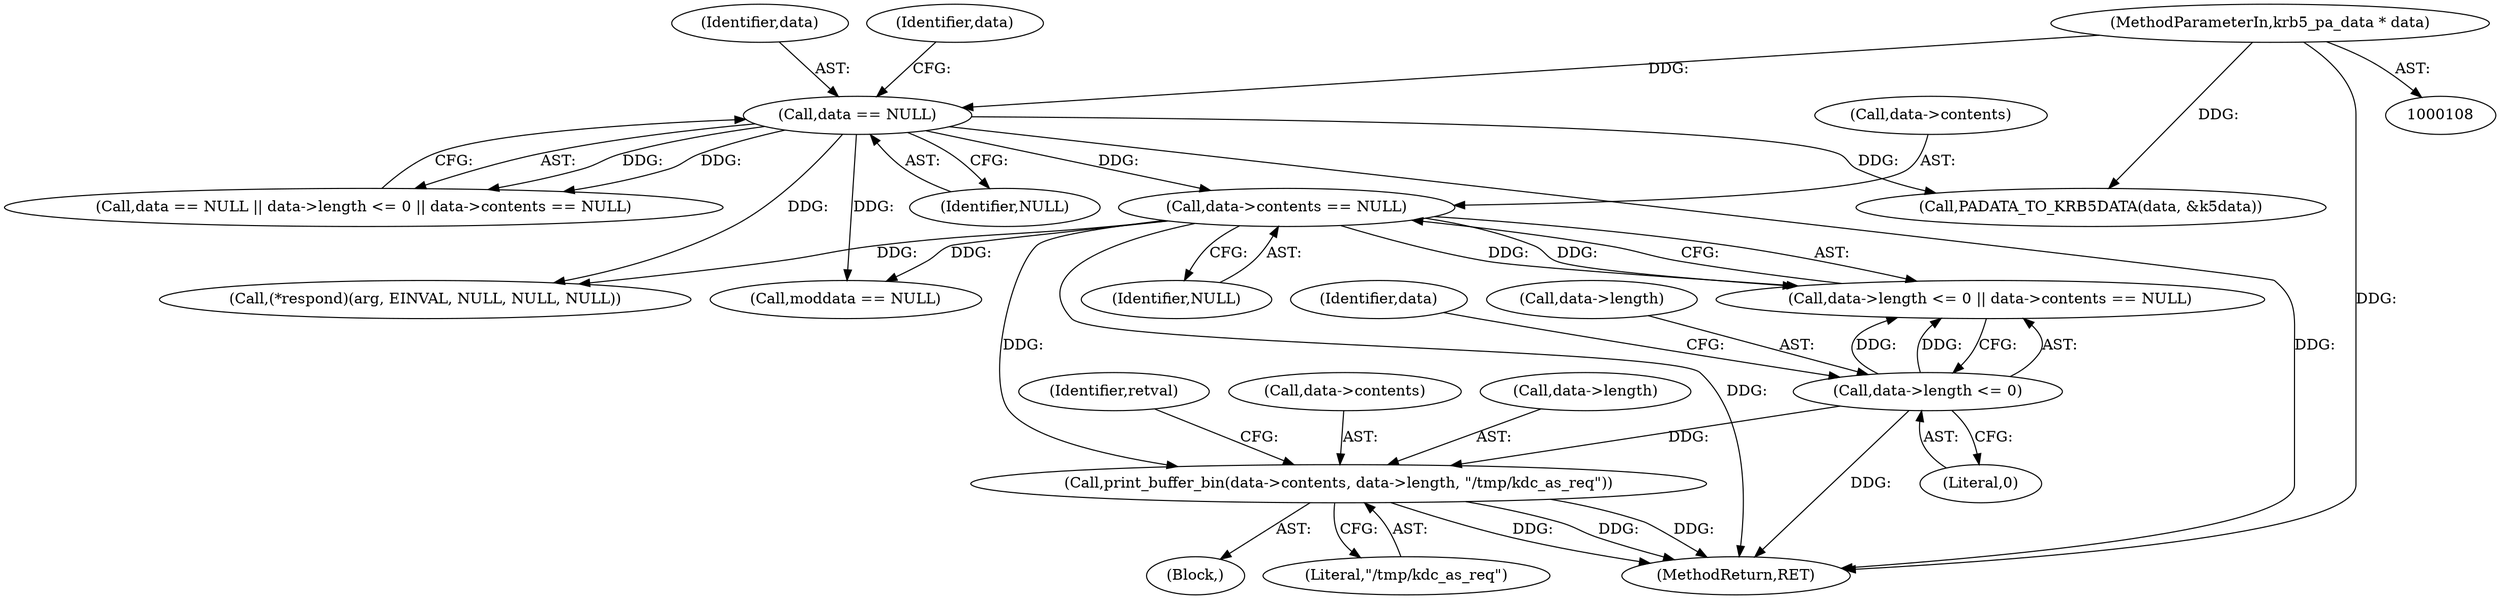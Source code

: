 digraph "0_krb5_e3b5a5e5267818c97750b266df50b6a3d4649604_1@pointer" {
"1000240" [label="(Call,print_buffer_bin(data->contents, data->length, \"/tmp/kdc_as_req\"))"];
"1000195" [label="(Call,data->contents == NULL)"];
"1000186" [label="(Call,data == NULL)"];
"1000113" [label="(MethodParameterIn,krb5_pa_data * data)"];
"1000190" [label="(Call,data->length <= 0)"];
"1000187" [label="(Identifier,data)"];
"1000249" [label="(Identifier,retval)"];
"1000113" [label="(MethodParameterIn,krb5_pa_data * data)"];
"1000192" [label="(Identifier,data)"];
"1000241" [label="(Call,data->contents)"];
"1000185" [label="(Call,data == NULL || data->length <= 0 || data->contents == NULL)"];
"1000240" [label="(Call,print_buffer_bin(data->contents, data->length, \"/tmp/kdc_as_req\"))"];
"1000209" [label="(Call,moddata == NULL)"];
"1000186" [label="(Call,data == NULL)"];
"1000119" [label="(Block,)"];
"1000189" [label="(Call,data->length <= 0 || data->contents == NULL)"];
"1000244" [label="(Call,data->length)"];
"1000199" [label="(Identifier,NULL)"];
"1000953" [label="(MethodReturn,RET)"];
"1000247" [label="(Literal,\"/tmp/kdc_as_req\")"];
"1000197" [label="(Identifier,data)"];
"1000190" [label="(Call,data->length <= 0)"];
"1000194" [label="(Literal,0)"];
"1000195" [label="(Call,data->contents == NULL)"];
"1000196" [label="(Call,data->contents)"];
"1000188" [label="(Identifier,NULL)"];
"1000191" [label="(Call,data->length)"];
"1000264" [label="(Call,PADATA_TO_KRB5DATA(data, &k5data))"];
"1000201" [label="(Call,(*respond)(arg, EINVAL, NULL, NULL, NULL))"];
"1000240" -> "1000119"  [label="AST: "];
"1000240" -> "1000247"  [label="CFG: "];
"1000241" -> "1000240"  [label="AST: "];
"1000244" -> "1000240"  [label="AST: "];
"1000247" -> "1000240"  [label="AST: "];
"1000249" -> "1000240"  [label="CFG: "];
"1000240" -> "1000953"  [label="DDG: "];
"1000240" -> "1000953"  [label="DDG: "];
"1000240" -> "1000953"  [label="DDG: "];
"1000195" -> "1000240"  [label="DDG: "];
"1000190" -> "1000240"  [label="DDG: "];
"1000195" -> "1000189"  [label="AST: "];
"1000195" -> "1000199"  [label="CFG: "];
"1000196" -> "1000195"  [label="AST: "];
"1000199" -> "1000195"  [label="AST: "];
"1000189" -> "1000195"  [label="CFG: "];
"1000195" -> "1000953"  [label="DDG: "];
"1000195" -> "1000189"  [label="DDG: "];
"1000195" -> "1000189"  [label="DDG: "];
"1000186" -> "1000195"  [label="DDG: "];
"1000195" -> "1000201"  [label="DDG: "];
"1000195" -> "1000209"  [label="DDG: "];
"1000186" -> "1000185"  [label="AST: "];
"1000186" -> "1000188"  [label="CFG: "];
"1000187" -> "1000186"  [label="AST: "];
"1000188" -> "1000186"  [label="AST: "];
"1000192" -> "1000186"  [label="CFG: "];
"1000185" -> "1000186"  [label="CFG: "];
"1000186" -> "1000953"  [label="DDG: "];
"1000186" -> "1000185"  [label="DDG: "];
"1000186" -> "1000185"  [label="DDG: "];
"1000113" -> "1000186"  [label="DDG: "];
"1000186" -> "1000201"  [label="DDG: "];
"1000186" -> "1000209"  [label="DDG: "];
"1000186" -> "1000264"  [label="DDG: "];
"1000113" -> "1000108"  [label="AST: "];
"1000113" -> "1000953"  [label="DDG: "];
"1000113" -> "1000264"  [label="DDG: "];
"1000190" -> "1000189"  [label="AST: "];
"1000190" -> "1000194"  [label="CFG: "];
"1000191" -> "1000190"  [label="AST: "];
"1000194" -> "1000190"  [label="AST: "];
"1000197" -> "1000190"  [label="CFG: "];
"1000189" -> "1000190"  [label="CFG: "];
"1000190" -> "1000953"  [label="DDG: "];
"1000190" -> "1000189"  [label="DDG: "];
"1000190" -> "1000189"  [label="DDG: "];
}
